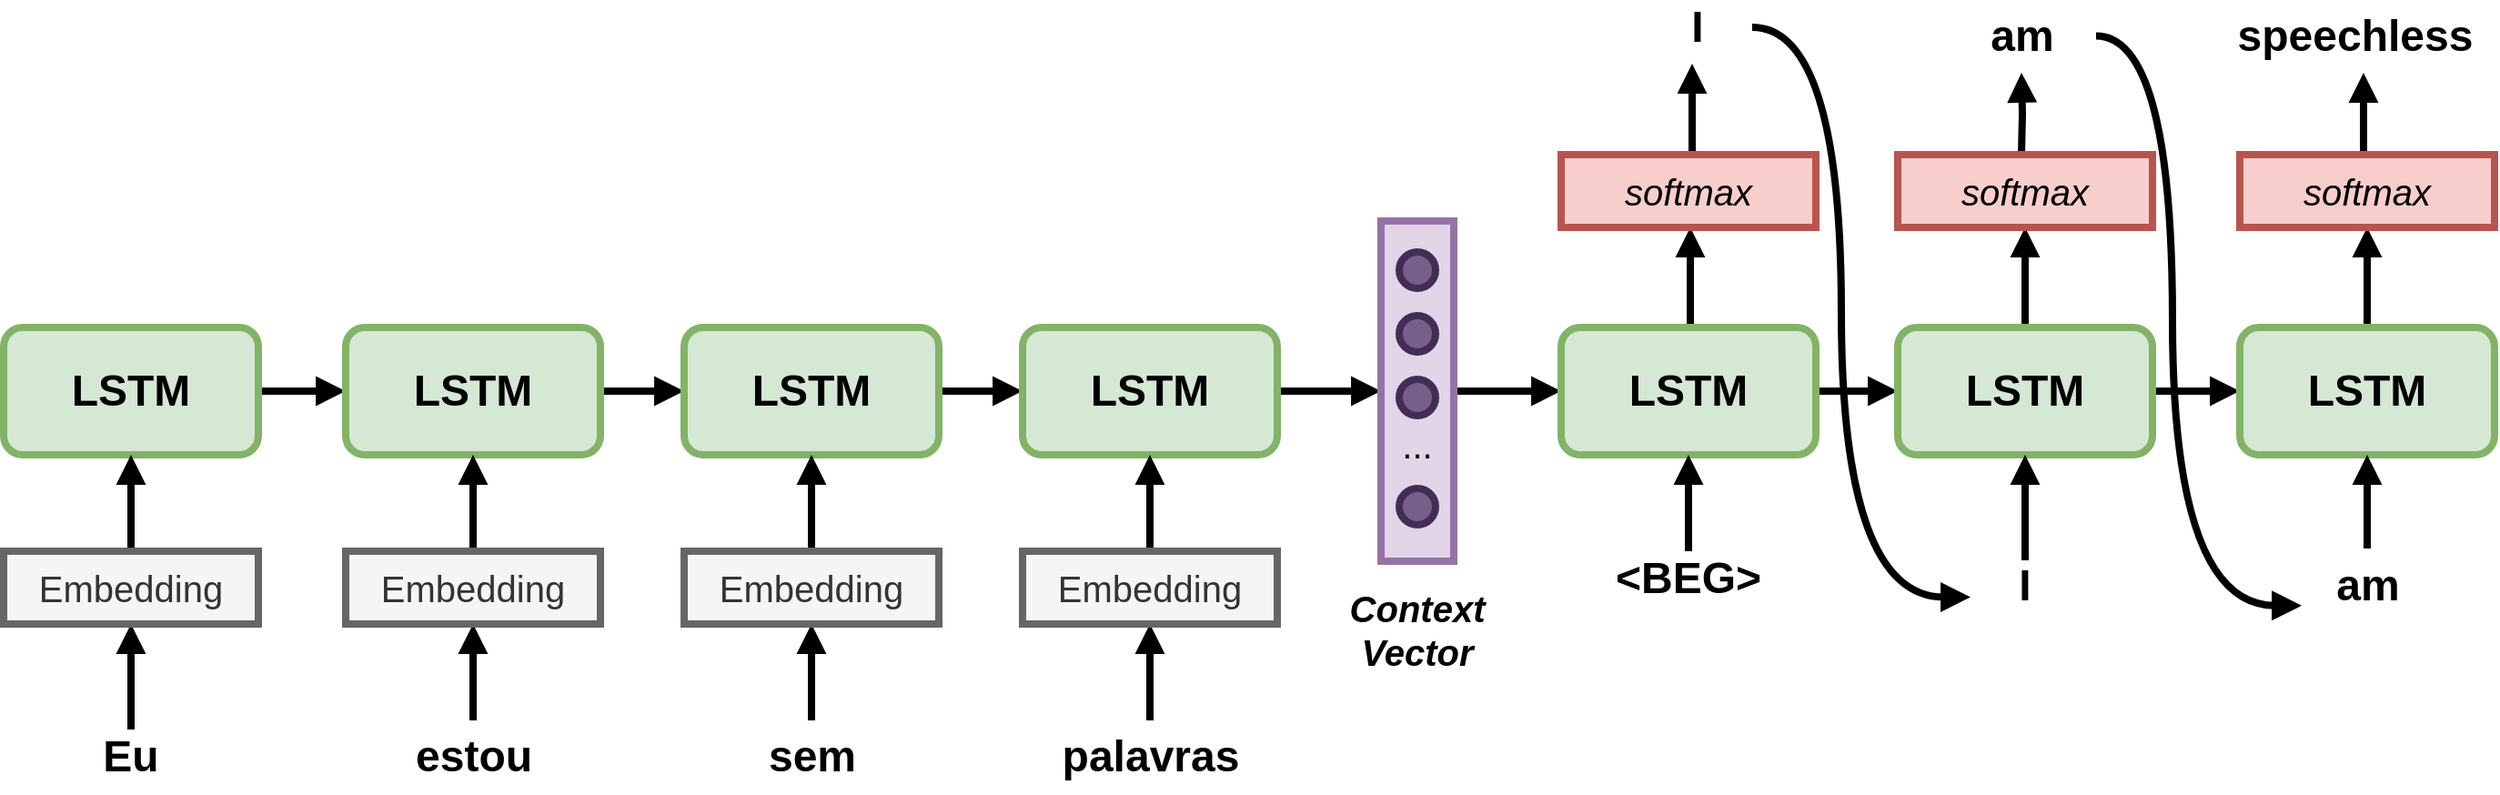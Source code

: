 <mxfile version="20.5.3" type="github"><diagram id="XAEiMc0YGGv5q-YpqtA7" name="Page-1"><mxGraphModel dx="2436" dy="875" grid="1" gridSize="10" guides="1" tooltips="1" connect="1" arrows="1" fold="1" page="1" pageScale="1" pageWidth="850" pageHeight="1100" math="0" shadow="0"><root><mxCell id="0"/><mxCell id="1" parent="0"/><mxCell id="JI6OyYHyW7x6FhiPOG5J-25" style="edgeStyle=orthogonalEdgeStyle;rounded=0;orthogonalLoop=1;jettySize=auto;html=1;entryX=0.5;entryY=1;entryDx=0;entryDy=0;strokeWidth=4;fontSize=20;endArrow=block;endFill=1;" edge="1" parent="1" source="JI6OyYHyW7x6FhiPOG5J-1" target="JI6OyYHyW7x6FhiPOG5J-12"><mxGeometry relative="1" as="geometry"/></mxCell><mxCell id="JI6OyYHyW7x6FhiPOG5J-1" value="&lt;b&gt;Eu&lt;/b&gt;" style="text;html=1;strokeColor=none;fillColor=none;align=center;verticalAlign=middle;whiteSpace=wrap;rounded=0;fontSize=24;" vertex="1" parent="1"><mxGeometry x="-480" y="446" width="60" height="30" as="geometry"/></mxCell><mxCell id="JI6OyYHyW7x6FhiPOG5J-26" style="edgeStyle=orthogonalEdgeStyle;rounded=0;orthogonalLoop=1;jettySize=auto;html=1;entryX=0.5;entryY=1;entryDx=0;entryDy=0;strokeWidth=4;fontSize=20;endArrow=block;endFill=1;" edge="1" parent="1" source="JI6OyYHyW7x6FhiPOG5J-2" target="JI6OyYHyW7x6FhiPOG5J-18"><mxGeometry relative="1" as="geometry"/></mxCell><mxCell id="JI6OyYHyW7x6FhiPOG5J-2" value="estou" style="text;html=1;align=center;verticalAlign=middle;resizable=0;points=[];autosize=1;strokeColor=none;fillColor=none;fontSize=24;fontStyle=1" vertex="1" parent="1"><mxGeometry x="-307" y="441" width="90" height="40" as="geometry"/></mxCell><mxCell id="JI6OyYHyW7x6FhiPOG5J-27" style="edgeStyle=orthogonalEdgeStyle;rounded=0;orthogonalLoop=1;jettySize=auto;html=1;entryX=0.5;entryY=1;entryDx=0;entryDy=0;strokeWidth=4;fontSize=20;endArrow=block;endFill=1;" edge="1" parent="1" source="JI6OyYHyW7x6FhiPOG5J-3" target="JI6OyYHyW7x6FhiPOG5J-21"><mxGeometry relative="1" as="geometry"/></mxCell><mxCell id="JI6OyYHyW7x6FhiPOG5J-3" value="sem" style="text;html=1;align=center;verticalAlign=middle;resizable=0;points=[];autosize=1;strokeColor=none;fillColor=none;fontSize=24;fontStyle=1" vertex="1" parent="1"><mxGeometry x="-111" y="441" width="70" height="40" as="geometry"/></mxCell><mxCell id="JI6OyYHyW7x6FhiPOG5J-29" style="edgeStyle=orthogonalEdgeStyle;rounded=0;orthogonalLoop=1;jettySize=auto;html=1;strokeWidth=4;fontSize=20;endArrow=block;endFill=1;" edge="1" parent="1" source="JI6OyYHyW7x6FhiPOG5J-4" target="JI6OyYHyW7x6FhiPOG5J-24"><mxGeometry relative="1" as="geometry"><mxPoint x="110" y="409" as="targetPoint"/></mxGeometry></mxCell><mxCell id="JI6OyYHyW7x6FhiPOG5J-4" value="palavras" style="text;html=1;align=center;verticalAlign=middle;resizable=0;points=[];autosize=1;strokeColor=none;fillColor=none;fontSize=24;fontStyle=1" vertex="1" parent="1"><mxGeometry x="50" y="441" width="120" height="40" as="geometry"/></mxCell><mxCell id="JI6OyYHyW7x6FhiPOG5J-106" style="edgeStyle=orthogonalEdgeStyle;curved=1;orthogonalLoop=1;jettySize=auto;html=1;entryX=0;entryY=0.75;entryDx=0;entryDy=0;strokeWidth=4;fontSize=24;endArrow=block;endFill=1;" edge="1" parent="1" source="JI6OyYHyW7x6FhiPOG5J-5" target="JI6OyYHyW7x6FhiPOG5J-104"><mxGeometry relative="1" as="geometry"><Array as="points"><mxPoint x="490" y="60"/><mxPoint x="490" y="373"/></Array></mxGeometry></mxCell><mxCell id="JI6OyYHyW7x6FhiPOG5J-5" value="I" style="text;html=1;strokeColor=none;fillColor=none;align=center;verticalAlign=middle;whiteSpace=wrap;rounded=0;fontSize=24;fontStyle=1" vertex="1" parent="1"><mxGeometry x="381" y="45" width="60" height="30" as="geometry"/></mxCell><mxCell id="JI6OyYHyW7x6FhiPOG5J-6" value="am" style="text;html=1;align=center;verticalAlign=middle;resizable=0;points=[];autosize=1;strokeColor=none;fillColor=none;fontSize=24;fontStyle=1" vertex="1" parent="1"><mxGeometry x="559" y="45" width="60" height="40" as="geometry"/></mxCell><mxCell id="JI6OyYHyW7x6FhiPOG5J-8" value="speechless" style="text;html=1;align=center;verticalAlign=middle;resizable=0;points=[];autosize=1;strokeColor=none;fillColor=none;fontSize=24;fontStyle=1" vertex="1" parent="1"><mxGeometry x="697" y="45" width="150" height="40" as="geometry"/></mxCell><mxCell id="JI6OyYHyW7x6FhiPOG5J-87" style="edgeStyle=orthogonalEdgeStyle;rounded=0;orthogonalLoop=1;jettySize=auto;html=1;entryX=0;entryY=0.5;entryDx=0;entryDy=0;strokeWidth=4;fontSize=20;endArrow=block;endFill=1;" edge="1" parent="1" source="JI6OyYHyW7x6FhiPOG5J-9" target="JI6OyYHyW7x6FhiPOG5J-16"><mxGeometry relative="1" as="geometry"/></mxCell><mxCell id="JI6OyYHyW7x6FhiPOG5J-9" value="&lt;b&gt;LSTM&lt;/b&gt;" style="rounded=1;whiteSpace=wrap;html=1;fontSize=24;strokeWidth=4;fillColor=#d5e8d4;strokeColor=#82b366;" vertex="1" parent="1"><mxGeometry x="-520" y="225" width="140" height="70" as="geometry"/></mxCell><mxCell id="JI6OyYHyW7x6FhiPOG5J-15" style="edgeStyle=orthogonalEdgeStyle;rounded=0;orthogonalLoop=1;jettySize=auto;html=1;entryX=0.5;entryY=1;entryDx=0;entryDy=0;fontSize=20;strokeWidth=4;endArrow=block;endFill=1;" edge="1" parent="1" source="JI6OyYHyW7x6FhiPOG5J-12" target="JI6OyYHyW7x6FhiPOG5J-9"><mxGeometry relative="1" as="geometry"/></mxCell><mxCell id="JI6OyYHyW7x6FhiPOG5J-12" value="Embedding" style="rounded=0;whiteSpace=wrap;html=1;strokeWidth=4;fontSize=20;fillColor=#f5f5f5;fontColor=#333333;strokeColor=#666666;" vertex="1" parent="1"><mxGeometry x="-520" y="348" width="140" height="40" as="geometry"/></mxCell><mxCell id="JI6OyYHyW7x6FhiPOG5J-88" style="edgeStyle=orthogonalEdgeStyle;rounded=0;orthogonalLoop=1;jettySize=auto;html=1;entryX=0;entryY=0.5;entryDx=0;entryDy=0;strokeWidth=4;fontSize=20;endArrow=block;endFill=1;" edge="1" parent="1" source="JI6OyYHyW7x6FhiPOG5J-16" target="JI6OyYHyW7x6FhiPOG5J-19"><mxGeometry relative="1" as="geometry"/></mxCell><mxCell id="JI6OyYHyW7x6FhiPOG5J-16" value="&lt;b&gt;LSTM&lt;/b&gt;" style="rounded=1;whiteSpace=wrap;html=1;fontSize=24;strokeWidth=4;fillColor=#d5e8d4;strokeColor=#82b366;" vertex="1" parent="1"><mxGeometry x="-332" y="225" width="140" height="70" as="geometry"/></mxCell><mxCell id="JI6OyYHyW7x6FhiPOG5J-17" style="edgeStyle=orthogonalEdgeStyle;rounded=0;orthogonalLoop=1;jettySize=auto;html=1;entryX=0.5;entryY=1;entryDx=0;entryDy=0;fontSize=20;strokeWidth=4;endArrow=block;endFill=1;" edge="1" parent="1" source="JI6OyYHyW7x6FhiPOG5J-18" target="JI6OyYHyW7x6FhiPOG5J-16"><mxGeometry relative="1" as="geometry"/></mxCell><mxCell id="JI6OyYHyW7x6FhiPOG5J-18" value="Embedding" style="rounded=0;whiteSpace=wrap;html=1;strokeWidth=4;fontSize=20;fillColor=#f5f5f5;fontColor=#333333;strokeColor=#666666;" vertex="1" parent="1"><mxGeometry x="-332" y="348" width="140" height="40" as="geometry"/></mxCell><mxCell id="JI6OyYHyW7x6FhiPOG5J-89" value="" style="edgeStyle=orthogonalEdgeStyle;rounded=0;orthogonalLoop=1;jettySize=auto;html=1;strokeWidth=4;fontSize=20;endArrow=block;endFill=1;" edge="1" parent="1" source="JI6OyYHyW7x6FhiPOG5J-19" target="JI6OyYHyW7x6FhiPOG5J-22"><mxGeometry relative="1" as="geometry"/></mxCell><mxCell id="JI6OyYHyW7x6FhiPOG5J-19" value="&lt;b&gt;LSTM&lt;/b&gt;" style="rounded=1;whiteSpace=wrap;html=1;fontSize=24;strokeWidth=4;fillColor=#d5e8d4;strokeColor=#82b366;" vertex="1" parent="1"><mxGeometry x="-146" y="225" width="140" height="70" as="geometry"/></mxCell><mxCell id="JI6OyYHyW7x6FhiPOG5J-20" style="edgeStyle=orthogonalEdgeStyle;rounded=0;orthogonalLoop=1;jettySize=auto;html=1;entryX=0.5;entryY=1;entryDx=0;entryDy=0;fontSize=20;strokeWidth=4;endArrow=block;endFill=1;" edge="1" parent="1" source="JI6OyYHyW7x6FhiPOG5J-21" target="JI6OyYHyW7x6FhiPOG5J-19"><mxGeometry relative="1" as="geometry"/></mxCell><mxCell id="JI6OyYHyW7x6FhiPOG5J-21" value="Embedding" style="rounded=0;whiteSpace=wrap;html=1;strokeWidth=4;fontSize=20;fillColor=#f5f5f5;fontColor=#333333;strokeColor=#666666;" vertex="1" parent="1"><mxGeometry x="-146" y="348" width="140" height="40" as="geometry"/></mxCell><mxCell id="JI6OyYHyW7x6FhiPOG5J-31" style="edgeStyle=orthogonalEdgeStyle;rounded=0;orthogonalLoop=1;jettySize=auto;html=1;entryX=0;entryY=0.5;entryDx=0;entryDy=0;strokeWidth=4;fontSize=20;endArrow=block;endFill=1;" edge="1" parent="1" source="JI6OyYHyW7x6FhiPOG5J-22" target="JI6OyYHyW7x6FhiPOG5J-30"><mxGeometry relative="1" as="geometry"/></mxCell><mxCell id="JI6OyYHyW7x6FhiPOG5J-22" value="&lt;b&gt;LSTM&lt;/b&gt;" style="rounded=1;whiteSpace=wrap;html=1;fontSize=24;strokeWidth=4;fillColor=#d5e8d4;strokeColor=#82b366;" vertex="1" parent="1"><mxGeometry x="40" y="225" width="140" height="70" as="geometry"/></mxCell><mxCell id="JI6OyYHyW7x6FhiPOG5J-23" style="edgeStyle=orthogonalEdgeStyle;rounded=0;orthogonalLoop=1;jettySize=auto;html=1;entryX=0.5;entryY=1;entryDx=0;entryDy=0;fontSize=20;strokeWidth=4;endArrow=block;endFill=1;" edge="1" parent="1" source="JI6OyYHyW7x6FhiPOG5J-24" target="JI6OyYHyW7x6FhiPOG5J-22"><mxGeometry relative="1" as="geometry"/></mxCell><mxCell id="JI6OyYHyW7x6FhiPOG5J-24" value="Embedding" style="rounded=0;whiteSpace=wrap;html=1;strokeWidth=4;fontSize=20;fillColor=#f5f5f5;fontColor=#333333;strokeColor=#666666;" vertex="1" parent="1"><mxGeometry x="40" y="348" width="140" height="40" as="geometry"/></mxCell><mxCell id="JI6OyYHyW7x6FhiPOG5J-94" style="edgeStyle=orthogonalEdgeStyle;rounded=0;orthogonalLoop=1;jettySize=auto;html=1;entryX=0;entryY=0.5;entryDx=0;entryDy=0;strokeWidth=4;fontSize=20;endArrow=block;endFill=1;" edge="1" parent="1" source="JI6OyYHyW7x6FhiPOG5J-30" target="JI6OyYHyW7x6FhiPOG5J-40"><mxGeometry relative="1" as="geometry"/></mxCell><mxCell id="JI6OyYHyW7x6FhiPOG5J-30" value="" style="rounded=0;whiteSpace=wrap;html=1;strokeWidth=4;fontSize=20;fillColor=#e1d5e7;strokeColor=#9673a6;fontStyle=3" vertex="1" parent="1"><mxGeometry x="237" y="166.5" width="40" height="187" as="geometry"/></mxCell><mxCell id="JI6OyYHyW7x6FhiPOG5J-61" style="edgeStyle=orthogonalEdgeStyle;rounded=0;orthogonalLoop=1;jettySize=auto;html=1;exitX=0.5;exitY=0;exitDx=0;exitDy=0;entryX=0.5;entryY=1;entryDx=0;entryDy=0;strokeWidth=4;fontSize=20;endArrow=block;endFill=1;" edge="1" parent="1"><mxGeometry relative="1" as="geometry"><mxPoint x="407" y="225" as="sourcePoint"/><mxPoint x="407" y="170" as="targetPoint"/></mxGeometry></mxCell><mxCell id="JI6OyYHyW7x6FhiPOG5J-90" value="" style="edgeStyle=orthogonalEdgeStyle;rounded=0;orthogonalLoop=1;jettySize=auto;html=1;strokeWidth=4;fontSize=20;endArrow=block;endFill=1;" edge="1" parent="1" source="JI6OyYHyW7x6FhiPOG5J-40" target="JI6OyYHyW7x6FhiPOG5J-43"><mxGeometry relative="1" as="geometry"/></mxCell><mxCell id="JI6OyYHyW7x6FhiPOG5J-40" value="&lt;b&gt;LSTM&lt;/b&gt;" style="rounded=1;whiteSpace=wrap;html=1;fontSize=24;strokeWidth=4;fillColor=#d5e8d4;strokeColor=#82b366;" vertex="1" parent="1"><mxGeometry x="336" y="225" width="140" height="70" as="geometry"/></mxCell><mxCell id="JI6OyYHyW7x6FhiPOG5J-62" style="edgeStyle=orthogonalEdgeStyle;rounded=0;orthogonalLoop=1;jettySize=auto;html=1;exitX=0.5;exitY=0;exitDx=0;exitDy=0;entryX=0.5;entryY=1;entryDx=0;entryDy=0;strokeWidth=4;fontSize=20;endArrow=block;endFill=1;" edge="1" parent="1" source="JI6OyYHyW7x6FhiPOG5J-43" target="JI6OyYHyW7x6FhiPOG5J-54"><mxGeometry relative="1" as="geometry"/></mxCell><mxCell id="JI6OyYHyW7x6FhiPOG5J-91" value="" style="edgeStyle=orthogonalEdgeStyle;rounded=0;orthogonalLoop=1;jettySize=auto;html=1;strokeWidth=4;fontSize=20;endArrow=block;endFill=1;" edge="1" parent="1" source="JI6OyYHyW7x6FhiPOG5J-43" target="JI6OyYHyW7x6FhiPOG5J-46"><mxGeometry relative="1" as="geometry"/></mxCell><mxCell id="JI6OyYHyW7x6FhiPOG5J-43" value="&lt;b&gt;LSTM&lt;/b&gt;" style="rounded=1;whiteSpace=wrap;html=1;fontSize=24;strokeWidth=4;fillColor=#d5e8d4;strokeColor=#82b366;" vertex="1" parent="1"><mxGeometry x="521" y="225" width="140" height="70" as="geometry"/></mxCell><mxCell id="JI6OyYHyW7x6FhiPOG5J-63" style="edgeStyle=orthogonalEdgeStyle;rounded=0;orthogonalLoop=1;jettySize=auto;html=1;entryX=0.5;entryY=1;entryDx=0;entryDy=0;strokeWidth=4;fontSize=20;endArrow=block;endFill=1;" edge="1" parent="1" source="JI6OyYHyW7x6FhiPOG5J-46" target="JI6OyYHyW7x6FhiPOG5J-55"><mxGeometry relative="1" as="geometry"/></mxCell><mxCell id="JI6OyYHyW7x6FhiPOG5J-46" value="&lt;b&gt;LSTM&lt;/b&gt;" style="rounded=1;whiteSpace=wrap;html=1;fontSize=24;strokeWidth=4;fillColor=#d5e8d4;strokeColor=#82b366;" vertex="1" parent="1"><mxGeometry x="709" y="225" width="140" height="70" as="geometry"/></mxCell><mxCell id="JI6OyYHyW7x6FhiPOG5J-65" style="edgeStyle=orthogonalEdgeStyle;rounded=0;orthogonalLoop=1;jettySize=auto;html=1;strokeWidth=4;fontSize=20;endArrow=block;endFill=1;" edge="1" parent="1"><mxGeometry relative="1" as="geometry"><mxPoint x="408" y="130" as="sourcePoint"/><mxPoint x="408" y="80" as="targetPoint"/></mxGeometry></mxCell><mxCell id="JI6OyYHyW7x6FhiPOG5J-53" value="&lt;i&gt;softmax&lt;/i&gt;" style="rounded=0;whiteSpace=wrap;html=1;strokeWidth=4;fontSize=20;fillColor=#f8cecc;strokeColor=#b85450;" vertex="1" parent="1"><mxGeometry x="336" y="130" width="140" height="40" as="geometry"/></mxCell><mxCell id="JI6OyYHyW7x6FhiPOG5J-66" style="edgeStyle=orthogonalEdgeStyle;rounded=0;orthogonalLoop=1;jettySize=auto;html=1;strokeWidth=4;fontSize=20;endArrow=block;endFill=1;" edge="1" parent="1" target="JI6OyYHyW7x6FhiPOG5J-6"><mxGeometry relative="1" as="geometry"><mxPoint x="589" y="130" as="sourcePoint"/></mxGeometry></mxCell><mxCell id="JI6OyYHyW7x6FhiPOG5J-54" value="&lt;i&gt;softmax&lt;/i&gt;" style="rounded=0;whiteSpace=wrap;html=1;strokeWidth=4;fontSize=20;fillColor=#f8cecc;strokeColor=#b85450;" vertex="1" parent="1"><mxGeometry x="521" y="130" width="140" height="40" as="geometry"/></mxCell><mxCell id="JI6OyYHyW7x6FhiPOG5J-69" style="edgeStyle=orthogonalEdgeStyle;rounded=0;orthogonalLoop=1;jettySize=auto;html=1;strokeWidth=4;fontSize=20;endArrow=block;endFill=1;" edge="1" parent="1"><mxGeometry relative="1" as="geometry"><mxPoint x="777" y="130" as="sourcePoint"/><mxPoint x="777" y="85" as="targetPoint"/></mxGeometry></mxCell><mxCell id="JI6OyYHyW7x6FhiPOG5J-55" value="&lt;i&gt;softmax&lt;/i&gt;" style="rounded=0;whiteSpace=wrap;html=1;strokeWidth=4;fontSize=20;fillColor=#f8cecc;strokeColor=#b85450;" vertex="1" parent="1"><mxGeometry x="709" y="130" width="140" height="40" as="geometry"/></mxCell><mxCell id="JI6OyYHyW7x6FhiPOG5J-70" value="&lt;b&gt;&lt;i&gt;Context&lt;br&gt;Vector&lt;/i&gt;&lt;/b&gt;" style="text;html=1;strokeColor=none;fillColor=none;align=center;verticalAlign=middle;whiteSpace=wrap;rounded=0;strokeWidth=4;fontSize=20;" vertex="1" parent="1"><mxGeometry x="227" y="370" width="60" height="42" as="geometry"/></mxCell><mxCell id="JI6OyYHyW7x6FhiPOG5J-71" value="" style="ellipse;whiteSpace=wrap;html=1;aspect=fixed;strokeWidth=4;fontSize=20;fillColor=#76608a;fontColor=#ffffff;strokeColor=#432D57;" vertex="1" parent="1"><mxGeometry x="247" y="183.5" width="20" height="20" as="geometry"/></mxCell><mxCell id="JI6OyYHyW7x6FhiPOG5J-72" value="" style="ellipse;whiteSpace=wrap;html=1;aspect=fixed;strokeWidth=4;fontSize=20;fillColor=#76608a;fontColor=#ffffff;strokeColor=#432D57;" vertex="1" parent="1"><mxGeometry x="247" y="218.5" width="20" height="20" as="geometry"/></mxCell><mxCell id="JI6OyYHyW7x6FhiPOG5J-73" value="" style="ellipse;whiteSpace=wrap;html=1;aspect=fixed;strokeWidth=4;fontSize=20;fillColor=#76608a;fontColor=#ffffff;strokeColor=#432D57;" vertex="1" parent="1"><mxGeometry x="247" y="253.5" width="20" height="20" as="geometry"/></mxCell><mxCell id="JI6OyYHyW7x6FhiPOG5J-74" value="" style="ellipse;whiteSpace=wrap;html=1;aspect=fixed;strokeWidth=4;fontSize=20;fillColor=#76608a;fontColor=#ffffff;strokeColor=#432D57;" vertex="1" parent="1"><mxGeometry x="247" y="313.5" width="20" height="20" as="geometry"/></mxCell><mxCell id="JI6OyYHyW7x6FhiPOG5J-86" value="..." style="text;html=1;strokeColor=none;fillColor=none;align=center;verticalAlign=middle;whiteSpace=wrap;rounded=0;strokeWidth=4;fontSize=20;" vertex="1" parent="1"><mxGeometry x="227" y="273.5" width="60" height="30" as="geometry"/></mxCell><mxCell id="JI6OyYHyW7x6FhiPOG5J-100" style="edgeStyle=orthogonalEdgeStyle;rounded=0;orthogonalLoop=1;jettySize=auto;html=1;entryX=0.5;entryY=1;entryDx=0;entryDy=0;strokeWidth=4;fontSize=24;endArrow=block;endFill=1;" edge="1" parent="1" source="JI6OyYHyW7x6FhiPOG5J-95" target="JI6OyYHyW7x6FhiPOG5J-40"><mxGeometry relative="1" as="geometry"/></mxCell><mxCell id="JI6OyYHyW7x6FhiPOG5J-95" value="&lt;b&gt;&lt;font style=&quot;font-size: 24px;&quot;&gt;&amp;lt;BEG&amp;gt;&lt;/font&gt;&lt;/b&gt;" style="text;html=1;strokeColor=none;fillColor=none;align=center;verticalAlign=middle;whiteSpace=wrap;rounded=0;strokeWidth=4;fontSize=20;" vertex="1" parent="1"><mxGeometry x="376" y="348" width="60" height="30" as="geometry"/></mxCell><mxCell id="JI6OyYHyW7x6FhiPOG5J-105" style="edgeStyle=orthogonalEdgeStyle;curved=1;orthogonalLoop=1;jettySize=auto;html=1;entryX=0.5;entryY=1;entryDx=0;entryDy=0;strokeWidth=4;fontSize=24;endArrow=block;endFill=1;" edge="1" parent="1" source="JI6OyYHyW7x6FhiPOG5J-104" target="JI6OyYHyW7x6FhiPOG5J-43"><mxGeometry relative="1" as="geometry"/></mxCell><mxCell id="JI6OyYHyW7x6FhiPOG5J-104" value="I" style="text;html=1;strokeColor=none;fillColor=none;align=center;verticalAlign=middle;whiteSpace=wrap;rounded=0;fontSize=24;fontStyle=1" vertex="1" parent="1"><mxGeometry x="561" y="353" width="60" height="27" as="geometry"/></mxCell><mxCell id="JI6OyYHyW7x6FhiPOG5J-107" style="edgeStyle=orthogonalEdgeStyle;curved=1;orthogonalLoop=1;jettySize=auto;html=1;entryX=0;entryY=0.75;entryDx=0;entryDy=0;strokeWidth=4;fontSize=24;endArrow=block;endFill=1;" edge="1" parent="1"><mxGeometry relative="1" as="geometry"><mxPoint x="630" y="64.709" as="sourcePoint"/><mxPoint x="743" y="377.9" as="targetPoint"/><Array as="points"><mxPoint x="672" y="64.65"/><mxPoint x="672" y="377.65"/></Array></mxGeometry></mxCell><mxCell id="JI6OyYHyW7x6FhiPOG5J-109" style="edgeStyle=orthogonalEdgeStyle;curved=1;orthogonalLoop=1;jettySize=auto;html=1;entryX=0.5;entryY=1;entryDx=0;entryDy=0;strokeWidth=4;fontSize=24;endArrow=block;endFill=1;" edge="1" parent="1" source="JI6OyYHyW7x6FhiPOG5J-108" target="JI6OyYHyW7x6FhiPOG5J-46"><mxGeometry relative="1" as="geometry"/></mxCell><mxCell id="JI6OyYHyW7x6FhiPOG5J-108" value="am" style="text;html=1;align=center;verticalAlign=middle;resizable=0;points=[];autosize=1;strokeColor=none;fillColor=none;fontSize=24;fontStyle=1" vertex="1" parent="1"><mxGeometry x="749" y="346.5" width="60" height="40" as="geometry"/></mxCell></root></mxGraphModel></diagram></mxfile>
